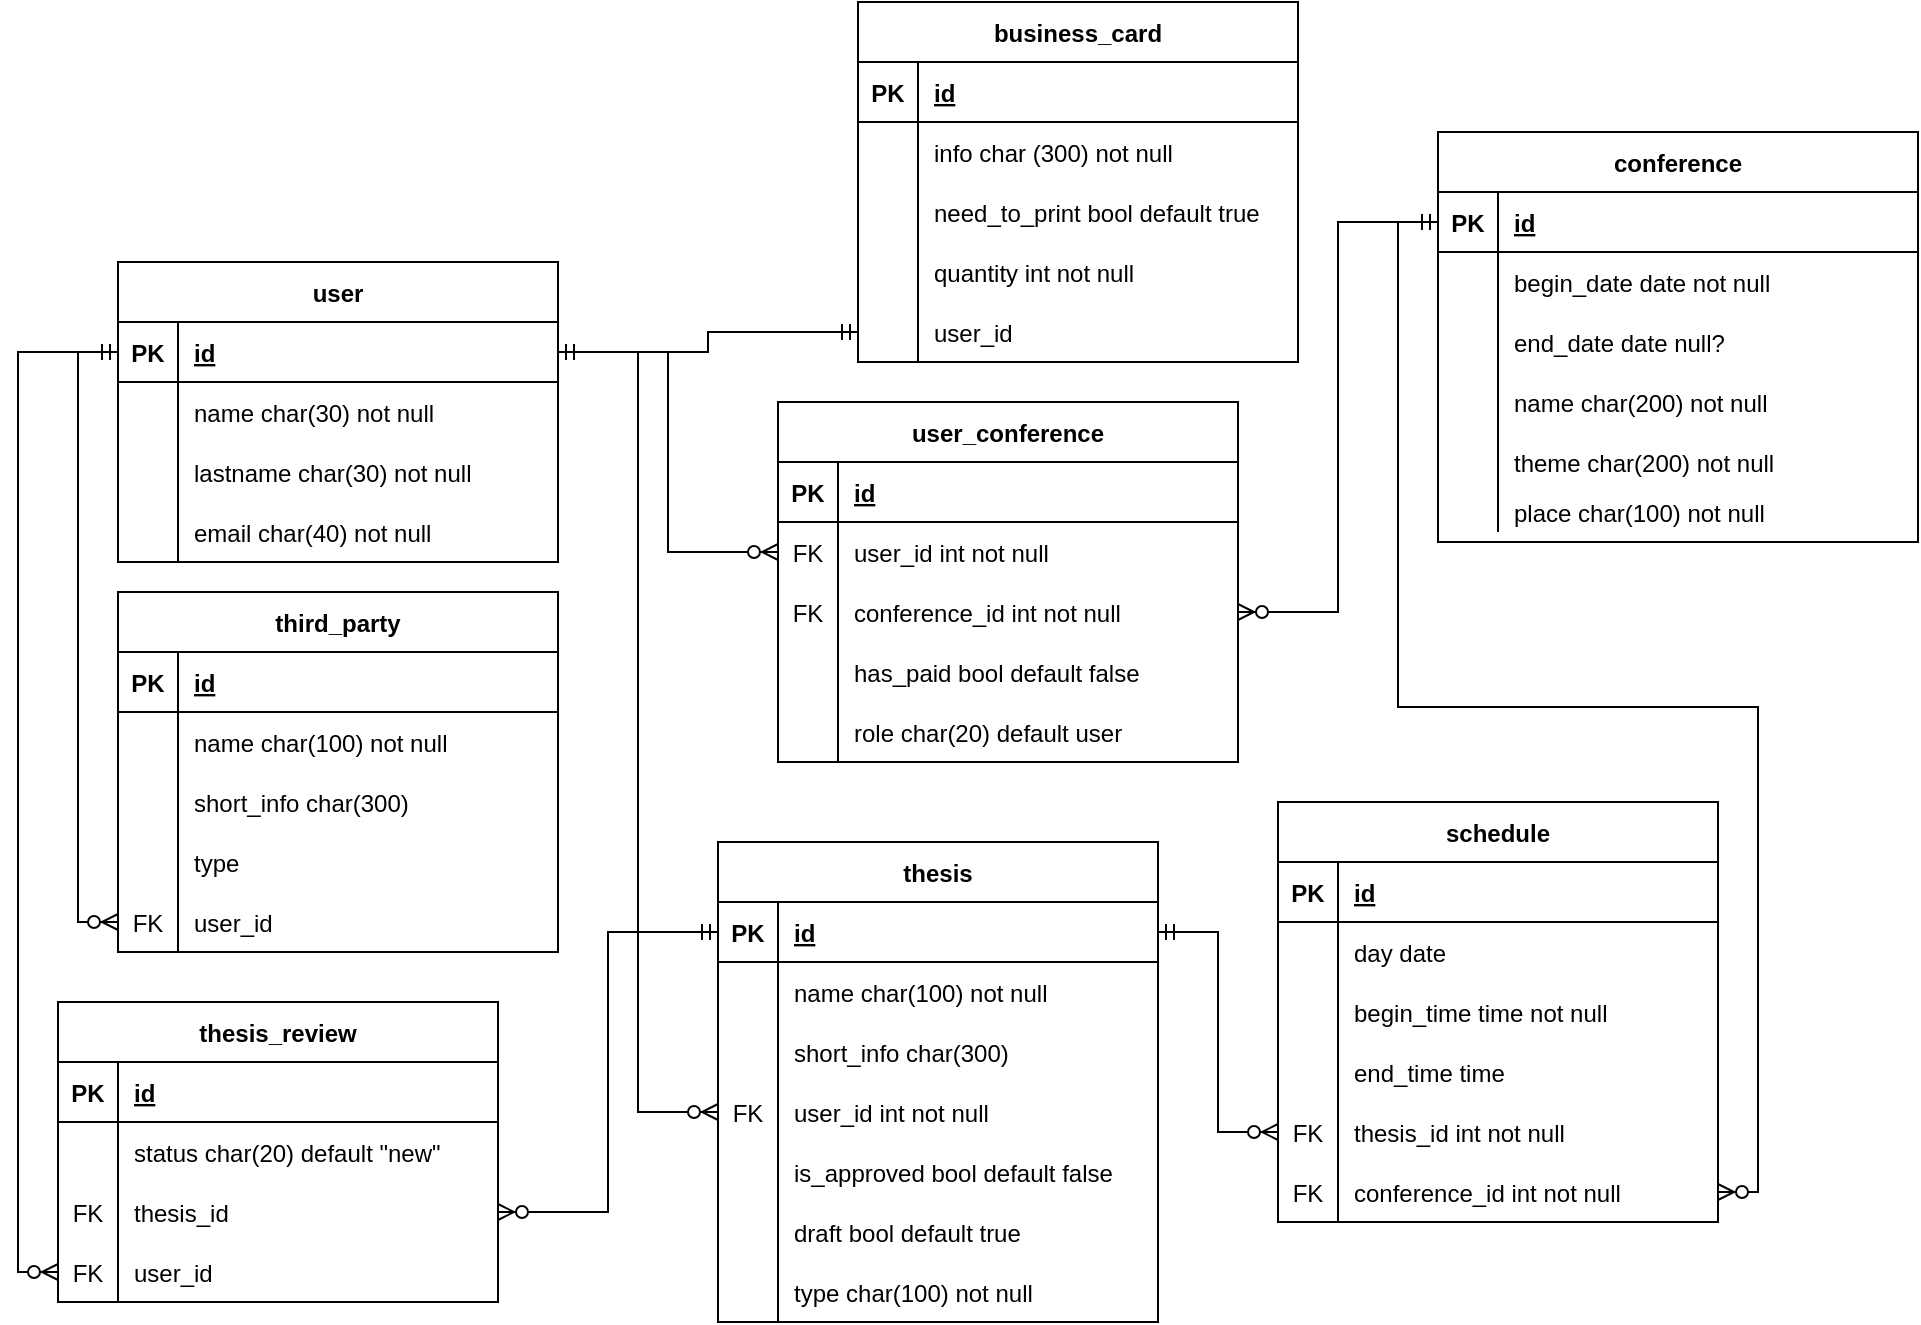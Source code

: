 <mxfile version="14.5.1" type="github">
  <diagram id="R2lEEEUBdFMjLlhIrx00" name="Page-1">
    <mxGraphModel dx="2272" dy="801" grid="1" gridSize="10" guides="1" tooltips="1" connect="1" arrows="1" fold="1" page="1" pageScale="1" pageWidth="850" pageHeight="1100" math="0" shadow="0" extFonts="Permanent Marker^https://fonts.googleapis.com/css?family=Permanent+Marker">
      <root>
        <mxCell id="0" />
        <mxCell id="1" parent="0" />
        <mxCell id="C-vyLk0tnHw3VtMMgP7b-13" value="user" style="shape=table;startSize=30;container=1;collapsible=1;childLayout=tableLayout;fixedRows=1;rowLines=0;fontStyle=1;align=center;resizeLast=1;" parent="1" vertex="1">
          <mxGeometry x="-90" y="160" width="220" height="150" as="geometry" />
        </mxCell>
        <mxCell id="C-vyLk0tnHw3VtMMgP7b-14" value="" style="shape=partialRectangle;collapsible=0;dropTarget=0;pointerEvents=0;fillColor=none;points=[[0,0.5],[1,0.5]];portConstraint=eastwest;top=0;left=0;right=0;bottom=1;" parent="C-vyLk0tnHw3VtMMgP7b-13" vertex="1">
          <mxGeometry y="30" width="220" height="30" as="geometry" />
        </mxCell>
        <mxCell id="C-vyLk0tnHw3VtMMgP7b-15" value="PK" style="shape=partialRectangle;overflow=hidden;connectable=0;fillColor=none;top=0;left=0;bottom=0;right=0;fontStyle=1;" parent="C-vyLk0tnHw3VtMMgP7b-14" vertex="1">
          <mxGeometry width="30" height="30" as="geometry" />
        </mxCell>
        <mxCell id="C-vyLk0tnHw3VtMMgP7b-16" value="id" style="shape=partialRectangle;overflow=hidden;connectable=0;fillColor=none;top=0;left=0;bottom=0;right=0;align=left;spacingLeft=6;fontStyle=5;" parent="C-vyLk0tnHw3VtMMgP7b-14" vertex="1">
          <mxGeometry x="30" width="190" height="30" as="geometry" />
        </mxCell>
        <mxCell id="C-vyLk0tnHw3VtMMgP7b-17" value="" style="shape=partialRectangle;collapsible=0;dropTarget=0;pointerEvents=0;fillColor=none;points=[[0,0.5],[1,0.5]];portConstraint=eastwest;top=0;left=0;right=0;bottom=0;" parent="C-vyLk0tnHw3VtMMgP7b-13" vertex="1">
          <mxGeometry y="60" width="220" height="30" as="geometry" />
        </mxCell>
        <mxCell id="C-vyLk0tnHw3VtMMgP7b-18" value="" style="shape=partialRectangle;overflow=hidden;connectable=0;fillColor=none;top=0;left=0;bottom=0;right=0;" parent="C-vyLk0tnHw3VtMMgP7b-17" vertex="1">
          <mxGeometry width="30" height="30" as="geometry" />
        </mxCell>
        <mxCell id="C-vyLk0tnHw3VtMMgP7b-19" value="name char(30) not null" style="shape=partialRectangle;overflow=hidden;connectable=0;fillColor=none;top=0;left=0;bottom=0;right=0;align=left;spacingLeft=6;" parent="C-vyLk0tnHw3VtMMgP7b-17" vertex="1">
          <mxGeometry x="30" width="190" height="30" as="geometry" />
        </mxCell>
        <mxCell id="C-vyLk0tnHw3VtMMgP7b-20" value="" style="shape=partialRectangle;collapsible=0;dropTarget=0;pointerEvents=0;fillColor=none;points=[[0,0.5],[1,0.5]];portConstraint=eastwest;top=0;left=0;right=0;bottom=0;" parent="C-vyLk0tnHw3VtMMgP7b-13" vertex="1">
          <mxGeometry y="90" width="220" height="30" as="geometry" />
        </mxCell>
        <mxCell id="C-vyLk0tnHw3VtMMgP7b-21" value="" style="shape=partialRectangle;overflow=hidden;connectable=0;fillColor=none;top=0;left=0;bottom=0;right=0;" parent="C-vyLk0tnHw3VtMMgP7b-20" vertex="1">
          <mxGeometry width="30" height="30" as="geometry" />
        </mxCell>
        <mxCell id="C-vyLk0tnHw3VtMMgP7b-22" value="lastname char(30) not null" style="shape=partialRectangle;overflow=hidden;connectable=0;fillColor=none;top=0;left=0;bottom=0;right=0;align=left;spacingLeft=6;" parent="C-vyLk0tnHw3VtMMgP7b-20" vertex="1">
          <mxGeometry x="30" width="190" height="30" as="geometry" />
        </mxCell>
        <mxCell id="BQBNPFfTGPCwCgeA7Mjn-11" value="" style="shape=partialRectangle;collapsible=0;dropTarget=0;pointerEvents=0;fillColor=none;points=[[0,0.5],[1,0.5]];portConstraint=eastwest;top=0;left=0;right=0;bottom=0;" parent="C-vyLk0tnHw3VtMMgP7b-13" vertex="1">
          <mxGeometry y="120" width="220" height="30" as="geometry" />
        </mxCell>
        <mxCell id="BQBNPFfTGPCwCgeA7Mjn-12" value="" style="shape=partialRectangle;overflow=hidden;connectable=0;fillColor=none;top=0;left=0;bottom=0;right=0;" parent="BQBNPFfTGPCwCgeA7Mjn-11" vertex="1">
          <mxGeometry width="30" height="30" as="geometry" />
        </mxCell>
        <mxCell id="BQBNPFfTGPCwCgeA7Mjn-13" value="email char(40) not null" style="shape=partialRectangle;overflow=hidden;connectable=0;fillColor=none;top=0;left=0;bottom=0;right=0;align=left;spacingLeft=6;" parent="BQBNPFfTGPCwCgeA7Mjn-11" vertex="1">
          <mxGeometry x="30" width="190" height="30" as="geometry" />
        </mxCell>
        <mxCell id="BQBNPFfTGPCwCgeA7Mjn-1" value="conference" style="shape=table;startSize=30;container=1;collapsible=1;childLayout=tableLayout;fixedRows=1;rowLines=0;fontStyle=1;align=center;resizeLast=1;" parent="1" vertex="1">
          <mxGeometry x="570" y="95" width="240" height="205" as="geometry" />
        </mxCell>
        <mxCell id="BQBNPFfTGPCwCgeA7Mjn-2" value="" style="shape=partialRectangle;collapsible=0;dropTarget=0;pointerEvents=0;fillColor=none;points=[[0,0.5],[1,0.5]];portConstraint=eastwest;top=0;left=0;right=0;bottom=1;" parent="BQBNPFfTGPCwCgeA7Mjn-1" vertex="1">
          <mxGeometry y="30" width="240" height="30" as="geometry" />
        </mxCell>
        <mxCell id="BQBNPFfTGPCwCgeA7Mjn-3" value="PK" style="shape=partialRectangle;overflow=hidden;connectable=0;fillColor=none;top=0;left=0;bottom=0;right=0;fontStyle=1;" parent="BQBNPFfTGPCwCgeA7Mjn-2" vertex="1">
          <mxGeometry width="30" height="30" as="geometry" />
        </mxCell>
        <mxCell id="BQBNPFfTGPCwCgeA7Mjn-4" value="id" style="shape=partialRectangle;overflow=hidden;connectable=0;fillColor=none;top=0;left=0;bottom=0;right=0;align=left;spacingLeft=6;fontStyle=5;" parent="BQBNPFfTGPCwCgeA7Mjn-2" vertex="1">
          <mxGeometry x="30" width="210" height="30" as="geometry" />
        </mxCell>
        <mxCell id="BQBNPFfTGPCwCgeA7Mjn-5" value="" style="shape=partialRectangle;collapsible=0;dropTarget=0;pointerEvents=0;fillColor=none;points=[[0,0.5],[1,0.5]];portConstraint=eastwest;top=0;left=0;right=0;bottom=0;" parent="BQBNPFfTGPCwCgeA7Mjn-1" vertex="1">
          <mxGeometry y="60" width="240" height="30" as="geometry" />
        </mxCell>
        <mxCell id="BQBNPFfTGPCwCgeA7Mjn-6" value="" style="shape=partialRectangle;overflow=hidden;connectable=0;fillColor=none;top=0;left=0;bottom=0;right=0;" parent="BQBNPFfTGPCwCgeA7Mjn-5" vertex="1">
          <mxGeometry width="30" height="30" as="geometry" />
        </mxCell>
        <mxCell id="BQBNPFfTGPCwCgeA7Mjn-7" value="begin_date date not null" style="shape=partialRectangle;overflow=hidden;connectable=0;fillColor=none;top=0;left=0;bottom=0;right=0;align=left;spacingLeft=6;" parent="BQBNPFfTGPCwCgeA7Mjn-5" vertex="1">
          <mxGeometry x="30" width="210" height="30" as="geometry" />
        </mxCell>
        <mxCell id="BQBNPFfTGPCwCgeA7Mjn-8" value="" style="shape=partialRectangle;collapsible=0;dropTarget=0;pointerEvents=0;fillColor=none;points=[[0,0.5],[1,0.5]];portConstraint=eastwest;top=0;left=0;right=0;bottom=0;" parent="BQBNPFfTGPCwCgeA7Mjn-1" vertex="1">
          <mxGeometry y="90" width="240" height="30" as="geometry" />
        </mxCell>
        <mxCell id="BQBNPFfTGPCwCgeA7Mjn-9" value="" style="shape=partialRectangle;overflow=hidden;connectable=0;fillColor=none;top=0;left=0;bottom=0;right=0;" parent="BQBNPFfTGPCwCgeA7Mjn-8" vertex="1">
          <mxGeometry width="30" height="30" as="geometry" />
        </mxCell>
        <mxCell id="BQBNPFfTGPCwCgeA7Mjn-10" value="end_date date null?" style="shape=partialRectangle;overflow=hidden;connectable=0;fillColor=none;top=0;left=0;bottom=0;right=0;align=left;spacingLeft=6;" parent="BQBNPFfTGPCwCgeA7Mjn-8" vertex="1">
          <mxGeometry x="30" width="210" height="30" as="geometry" />
        </mxCell>
        <mxCell id="BQBNPFfTGPCwCgeA7Mjn-17" value="" style="shape=partialRectangle;collapsible=0;dropTarget=0;pointerEvents=0;fillColor=none;points=[[0,0.5],[1,0.5]];portConstraint=eastwest;top=0;left=0;right=0;bottom=0;" parent="BQBNPFfTGPCwCgeA7Mjn-1" vertex="1">
          <mxGeometry y="120" width="240" height="30" as="geometry" />
        </mxCell>
        <mxCell id="BQBNPFfTGPCwCgeA7Mjn-18" value="" style="shape=partialRectangle;overflow=hidden;connectable=0;fillColor=none;top=0;left=0;bottom=0;right=0;" parent="BQBNPFfTGPCwCgeA7Mjn-17" vertex="1">
          <mxGeometry width="30" height="30" as="geometry" />
        </mxCell>
        <mxCell id="BQBNPFfTGPCwCgeA7Mjn-19" value="name char(200) not null" style="shape=partialRectangle;overflow=hidden;connectable=0;fillColor=none;top=0;left=0;bottom=0;right=0;align=left;spacingLeft=6;" parent="BQBNPFfTGPCwCgeA7Mjn-17" vertex="1">
          <mxGeometry x="30" width="210" height="30" as="geometry" />
        </mxCell>
        <mxCell id="BQBNPFfTGPCwCgeA7Mjn-20" value="" style="shape=partialRectangle;collapsible=0;dropTarget=0;pointerEvents=0;fillColor=none;points=[[0,0.5],[1,0.5]];portConstraint=eastwest;top=0;left=0;right=0;bottom=0;" parent="BQBNPFfTGPCwCgeA7Mjn-1" vertex="1">
          <mxGeometry y="150" width="240" height="30" as="geometry" />
        </mxCell>
        <mxCell id="BQBNPFfTGPCwCgeA7Mjn-21" value="" style="shape=partialRectangle;overflow=hidden;connectable=0;fillColor=none;top=0;left=0;bottom=0;right=0;" parent="BQBNPFfTGPCwCgeA7Mjn-20" vertex="1">
          <mxGeometry width="30" height="30" as="geometry" />
        </mxCell>
        <mxCell id="BQBNPFfTGPCwCgeA7Mjn-22" value="theme char(200) not null" style="shape=partialRectangle;overflow=hidden;connectable=0;fillColor=none;top=0;left=0;bottom=0;right=0;align=left;spacingLeft=6;" parent="BQBNPFfTGPCwCgeA7Mjn-20" vertex="1">
          <mxGeometry x="30" width="210" height="30" as="geometry" />
        </mxCell>
        <mxCell id="BQBNPFfTGPCwCgeA7Mjn-23" value="" style="shape=partialRectangle;collapsible=0;dropTarget=0;pointerEvents=0;fillColor=none;points=[[0,0.5],[1,0.5]];portConstraint=eastwest;top=0;left=0;right=0;bottom=0;" parent="BQBNPFfTGPCwCgeA7Mjn-1" vertex="1">
          <mxGeometry y="180" width="240" height="20" as="geometry" />
        </mxCell>
        <mxCell id="BQBNPFfTGPCwCgeA7Mjn-24" value="" style="shape=partialRectangle;overflow=hidden;connectable=0;fillColor=none;top=0;left=0;bottom=0;right=0;" parent="BQBNPFfTGPCwCgeA7Mjn-23" vertex="1">
          <mxGeometry width="30" height="20" as="geometry" />
        </mxCell>
        <mxCell id="BQBNPFfTGPCwCgeA7Mjn-25" value="place char(100) not null" style="shape=partialRectangle;overflow=hidden;connectable=0;fillColor=none;top=0;left=0;bottom=0;right=0;align=left;spacingLeft=6;" parent="BQBNPFfTGPCwCgeA7Mjn-23" vertex="1">
          <mxGeometry x="30" width="210" height="20" as="geometry" />
        </mxCell>
        <mxCell id="BQBNPFfTGPCwCgeA7Mjn-26" value="user_conference" style="shape=table;startSize=30;container=1;collapsible=1;childLayout=tableLayout;fixedRows=1;rowLines=0;fontStyle=1;align=center;resizeLast=1;" parent="1" vertex="1">
          <mxGeometry x="240" y="230" width="230" height="180" as="geometry" />
        </mxCell>
        <mxCell id="BQBNPFfTGPCwCgeA7Mjn-27" value="" style="shape=partialRectangle;collapsible=0;dropTarget=0;pointerEvents=0;fillColor=none;points=[[0,0.5],[1,0.5]];portConstraint=eastwest;top=0;left=0;right=0;bottom=1;" parent="BQBNPFfTGPCwCgeA7Mjn-26" vertex="1">
          <mxGeometry y="30" width="230" height="30" as="geometry" />
        </mxCell>
        <mxCell id="BQBNPFfTGPCwCgeA7Mjn-28" value="PK" style="shape=partialRectangle;overflow=hidden;connectable=0;fillColor=none;top=0;left=0;bottom=0;right=0;fontStyle=1;" parent="BQBNPFfTGPCwCgeA7Mjn-27" vertex="1">
          <mxGeometry width="30" height="30" as="geometry" />
        </mxCell>
        <mxCell id="BQBNPFfTGPCwCgeA7Mjn-29" value="id" style="shape=partialRectangle;overflow=hidden;connectable=0;fillColor=none;top=0;left=0;bottom=0;right=0;align=left;spacingLeft=6;fontStyle=5;" parent="BQBNPFfTGPCwCgeA7Mjn-27" vertex="1">
          <mxGeometry x="30" width="200" height="30" as="geometry" />
        </mxCell>
        <mxCell id="BQBNPFfTGPCwCgeA7Mjn-30" value="" style="shape=partialRectangle;collapsible=0;dropTarget=0;pointerEvents=0;fillColor=none;points=[[0,0.5],[1,0.5]];portConstraint=eastwest;top=0;left=0;right=0;bottom=0;" parent="BQBNPFfTGPCwCgeA7Mjn-26" vertex="1">
          <mxGeometry y="60" width="230" height="30" as="geometry" />
        </mxCell>
        <mxCell id="BQBNPFfTGPCwCgeA7Mjn-31" value="FK" style="shape=partialRectangle;overflow=hidden;connectable=0;fillColor=none;top=0;left=0;bottom=0;right=0;" parent="BQBNPFfTGPCwCgeA7Mjn-30" vertex="1">
          <mxGeometry width="30" height="30" as="geometry" />
        </mxCell>
        <mxCell id="BQBNPFfTGPCwCgeA7Mjn-32" value="user_id int not null" style="shape=partialRectangle;overflow=hidden;connectable=0;fillColor=none;top=0;left=0;bottom=0;right=0;align=left;spacingLeft=6;" parent="BQBNPFfTGPCwCgeA7Mjn-30" vertex="1">
          <mxGeometry x="30" width="200" height="30" as="geometry" />
        </mxCell>
        <mxCell id="BQBNPFfTGPCwCgeA7Mjn-33" value="" style="shape=partialRectangle;collapsible=0;dropTarget=0;pointerEvents=0;fillColor=none;points=[[0,0.5],[1,0.5]];portConstraint=eastwest;top=0;left=0;right=0;bottom=0;" parent="BQBNPFfTGPCwCgeA7Mjn-26" vertex="1">
          <mxGeometry y="90" width="230" height="30" as="geometry" />
        </mxCell>
        <mxCell id="BQBNPFfTGPCwCgeA7Mjn-34" value="FK" style="shape=partialRectangle;overflow=hidden;connectable=0;fillColor=none;top=0;left=0;bottom=0;right=0;" parent="BQBNPFfTGPCwCgeA7Mjn-33" vertex="1">
          <mxGeometry width="30" height="30" as="geometry" />
        </mxCell>
        <mxCell id="BQBNPFfTGPCwCgeA7Mjn-35" value="conference_id int not null" style="shape=partialRectangle;overflow=hidden;connectable=0;fillColor=none;top=0;left=0;bottom=0;right=0;align=left;spacingLeft=6;" parent="BQBNPFfTGPCwCgeA7Mjn-33" vertex="1">
          <mxGeometry x="30" width="200" height="30" as="geometry" />
        </mxCell>
        <mxCell id="BQBNPFfTGPCwCgeA7Mjn-36" value="" style="shape=partialRectangle;collapsible=0;dropTarget=0;pointerEvents=0;fillColor=none;points=[[0,0.5],[1,0.5]];portConstraint=eastwest;top=0;left=0;right=0;bottom=0;" parent="BQBNPFfTGPCwCgeA7Mjn-26" vertex="1">
          <mxGeometry y="120" width="230" height="30" as="geometry" />
        </mxCell>
        <mxCell id="BQBNPFfTGPCwCgeA7Mjn-37" value="" style="shape=partialRectangle;overflow=hidden;connectable=0;fillColor=none;top=0;left=0;bottom=0;right=0;" parent="BQBNPFfTGPCwCgeA7Mjn-36" vertex="1">
          <mxGeometry width="30" height="30" as="geometry" />
        </mxCell>
        <mxCell id="BQBNPFfTGPCwCgeA7Mjn-38" value="has_paid bool default false" style="shape=partialRectangle;overflow=hidden;connectable=0;fillColor=none;top=0;left=0;bottom=0;right=0;align=left;spacingLeft=6;" parent="BQBNPFfTGPCwCgeA7Mjn-36" vertex="1">
          <mxGeometry x="30" width="200" height="30" as="geometry" />
        </mxCell>
        <mxCell id="BQBNPFfTGPCwCgeA7Mjn-39" value="" style="shape=partialRectangle;collapsible=0;dropTarget=0;pointerEvents=0;fillColor=none;points=[[0,0.5],[1,0.5]];portConstraint=eastwest;top=0;left=0;right=0;bottom=0;" parent="BQBNPFfTGPCwCgeA7Mjn-26" vertex="1">
          <mxGeometry y="150" width="230" height="30" as="geometry" />
        </mxCell>
        <mxCell id="BQBNPFfTGPCwCgeA7Mjn-40" value="" style="shape=partialRectangle;overflow=hidden;connectable=0;fillColor=none;top=0;left=0;bottom=0;right=0;" parent="BQBNPFfTGPCwCgeA7Mjn-39" vertex="1">
          <mxGeometry width="30" height="30" as="geometry" />
        </mxCell>
        <mxCell id="BQBNPFfTGPCwCgeA7Mjn-41" value="role char(20) default user" style="shape=partialRectangle;overflow=hidden;connectable=0;fillColor=none;top=0;left=0;bottom=0;right=0;align=left;spacingLeft=6;" parent="BQBNPFfTGPCwCgeA7Mjn-39" vertex="1">
          <mxGeometry x="30" width="200" height="30" as="geometry" />
        </mxCell>
        <mxCell id="BQBNPFfTGPCwCgeA7Mjn-42" value="thesis" style="shape=table;startSize=30;container=1;collapsible=1;childLayout=tableLayout;fixedRows=1;rowLines=0;fontStyle=1;align=center;resizeLast=1;" parent="1" vertex="1">
          <mxGeometry x="210" y="450" width="220" height="240" as="geometry" />
        </mxCell>
        <mxCell id="BQBNPFfTGPCwCgeA7Mjn-43" value="" style="shape=partialRectangle;collapsible=0;dropTarget=0;pointerEvents=0;fillColor=none;points=[[0,0.5],[1,0.5]];portConstraint=eastwest;top=0;left=0;right=0;bottom=1;" parent="BQBNPFfTGPCwCgeA7Mjn-42" vertex="1">
          <mxGeometry y="30" width="220" height="30" as="geometry" />
        </mxCell>
        <mxCell id="BQBNPFfTGPCwCgeA7Mjn-44" value="PK" style="shape=partialRectangle;overflow=hidden;connectable=0;fillColor=none;top=0;left=0;bottom=0;right=0;fontStyle=1;" parent="BQBNPFfTGPCwCgeA7Mjn-43" vertex="1">
          <mxGeometry width="30" height="30" as="geometry" />
        </mxCell>
        <mxCell id="BQBNPFfTGPCwCgeA7Mjn-45" value="id" style="shape=partialRectangle;overflow=hidden;connectable=0;fillColor=none;top=0;left=0;bottom=0;right=0;align=left;spacingLeft=6;fontStyle=5;" parent="BQBNPFfTGPCwCgeA7Mjn-43" vertex="1">
          <mxGeometry x="30" width="190" height="30" as="geometry" />
        </mxCell>
        <mxCell id="BQBNPFfTGPCwCgeA7Mjn-46" value="" style="shape=partialRectangle;collapsible=0;dropTarget=0;pointerEvents=0;fillColor=none;points=[[0,0.5],[1,0.5]];portConstraint=eastwest;top=0;left=0;right=0;bottom=0;" parent="BQBNPFfTGPCwCgeA7Mjn-42" vertex="1">
          <mxGeometry y="60" width="220" height="30" as="geometry" />
        </mxCell>
        <mxCell id="BQBNPFfTGPCwCgeA7Mjn-47" value="" style="shape=partialRectangle;overflow=hidden;connectable=0;fillColor=none;top=0;left=0;bottom=0;right=0;" parent="BQBNPFfTGPCwCgeA7Mjn-46" vertex="1">
          <mxGeometry width="30" height="30" as="geometry" />
        </mxCell>
        <mxCell id="BQBNPFfTGPCwCgeA7Mjn-48" value="name char(100) not null" style="shape=partialRectangle;overflow=hidden;connectable=0;fillColor=none;top=0;left=0;bottom=0;right=0;align=left;spacingLeft=6;" parent="BQBNPFfTGPCwCgeA7Mjn-46" vertex="1">
          <mxGeometry x="30" width="190" height="30" as="geometry" />
        </mxCell>
        <mxCell id="BQBNPFfTGPCwCgeA7Mjn-49" value="" style="shape=partialRectangle;collapsible=0;dropTarget=0;pointerEvents=0;fillColor=none;points=[[0,0.5],[1,0.5]];portConstraint=eastwest;top=0;left=0;right=0;bottom=0;" parent="BQBNPFfTGPCwCgeA7Mjn-42" vertex="1">
          <mxGeometry y="90" width="220" height="30" as="geometry" />
        </mxCell>
        <mxCell id="BQBNPFfTGPCwCgeA7Mjn-50" value="" style="shape=partialRectangle;overflow=hidden;connectable=0;fillColor=none;top=0;left=0;bottom=0;right=0;" parent="BQBNPFfTGPCwCgeA7Mjn-49" vertex="1">
          <mxGeometry width="30" height="30" as="geometry" />
        </mxCell>
        <mxCell id="BQBNPFfTGPCwCgeA7Mjn-51" value="short_info char(300) " style="shape=partialRectangle;overflow=hidden;connectable=0;fillColor=none;top=0;left=0;bottom=0;right=0;align=left;spacingLeft=6;" parent="BQBNPFfTGPCwCgeA7Mjn-49" vertex="1">
          <mxGeometry x="30" width="190" height="30" as="geometry" />
        </mxCell>
        <mxCell id="BQBNPFfTGPCwCgeA7Mjn-52" value="" style="shape=partialRectangle;collapsible=0;dropTarget=0;pointerEvents=0;fillColor=none;points=[[0,0.5],[1,0.5]];portConstraint=eastwest;top=0;left=0;right=0;bottom=0;" parent="BQBNPFfTGPCwCgeA7Mjn-42" vertex="1">
          <mxGeometry y="120" width="220" height="30" as="geometry" />
        </mxCell>
        <mxCell id="BQBNPFfTGPCwCgeA7Mjn-53" value="FK" style="shape=partialRectangle;overflow=hidden;connectable=0;fillColor=none;top=0;left=0;bottom=0;right=0;" parent="BQBNPFfTGPCwCgeA7Mjn-52" vertex="1">
          <mxGeometry width="30" height="30" as="geometry" />
        </mxCell>
        <mxCell id="BQBNPFfTGPCwCgeA7Mjn-54" value="user_id int not null" style="shape=partialRectangle;overflow=hidden;connectable=0;fillColor=none;top=0;left=0;bottom=0;right=0;align=left;spacingLeft=6;" parent="BQBNPFfTGPCwCgeA7Mjn-52" vertex="1">
          <mxGeometry x="30" width="190" height="30" as="geometry" />
        </mxCell>
        <mxCell id="BQBNPFfTGPCwCgeA7Mjn-58" value="" style="shape=partialRectangle;collapsible=0;dropTarget=0;pointerEvents=0;fillColor=none;points=[[0,0.5],[1,0.5]];portConstraint=eastwest;top=0;left=0;right=0;bottom=0;" parent="BQBNPFfTGPCwCgeA7Mjn-42" vertex="1">
          <mxGeometry y="150" width="220" height="30" as="geometry" />
        </mxCell>
        <mxCell id="BQBNPFfTGPCwCgeA7Mjn-59" value="" style="shape=partialRectangle;overflow=hidden;connectable=0;fillColor=none;top=0;left=0;bottom=0;right=0;" parent="BQBNPFfTGPCwCgeA7Mjn-58" vertex="1">
          <mxGeometry width="30" height="30" as="geometry" />
        </mxCell>
        <mxCell id="BQBNPFfTGPCwCgeA7Mjn-60" value="is_approved bool default false" style="shape=partialRectangle;overflow=hidden;connectable=0;fillColor=none;top=0;left=0;bottom=0;right=0;align=left;spacingLeft=6;" parent="BQBNPFfTGPCwCgeA7Mjn-58" vertex="1">
          <mxGeometry x="30" width="190" height="30" as="geometry" />
        </mxCell>
        <mxCell id="BQBNPFfTGPCwCgeA7Mjn-80" value="" style="shape=partialRectangle;collapsible=0;dropTarget=0;pointerEvents=0;fillColor=none;points=[[0,0.5],[1,0.5]];portConstraint=eastwest;top=0;left=0;right=0;bottom=0;" parent="BQBNPFfTGPCwCgeA7Mjn-42" vertex="1">
          <mxGeometry y="180" width="220" height="30" as="geometry" />
        </mxCell>
        <mxCell id="BQBNPFfTGPCwCgeA7Mjn-81" value="" style="shape=partialRectangle;overflow=hidden;connectable=0;fillColor=none;top=0;left=0;bottom=0;right=0;" parent="BQBNPFfTGPCwCgeA7Mjn-80" vertex="1">
          <mxGeometry width="30" height="30" as="geometry" />
        </mxCell>
        <mxCell id="BQBNPFfTGPCwCgeA7Mjn-82" value="draft bool default true" style="shape=partialRectangle;overflow=hidden;connectable=0;fillColor=none;top=0;left=0;bottom=0;right=0;align=left;spacingLeft=6;" parent="BQBNPFfTGPCwCgeA7Mjn-80" vertex="1">
          <mxGeometry x="30" width="190" height="30" as="geometry" />
        </mxCell>
        <mxCell id="gNWEmfh6eFsOuUEY49X5-20" value="" style="shape=partialRectangle;collapsible=0;dropTarget=0;pointerEvents=0;fillColor=none;points=[[0,0.5],[1,0.5]];portConstraint=eastwest;top=0;left=0;right=0;bottom=0;" parent="BQBNPFfTGPCwCgeA7Mjn-42" vertex="1">
          <mxGeometry y="210" width="220" height="30" as="geometry" />
        </mxCell>
        <mxCell id="gNWEmfh6eFsOuUEY49X5-21" value="" style="shape=partialRectangle;overflow=hidden;connectable=0;fillColor=none;top=0;left=0;bottom=0;right=0;" parent="gNWEmfh6eFsOuUEY49X5-20" vertex="1">
          <mxGeometry width="30" height="30" as="geometry" />
        </mxCell>
        <mxCell id="gNWEmfh6eFsOuUEY49X5-22" value="type char(100) not null" style="shape=partialRectangle;overflow=hidden;connectable=0;fillColor=none;top=0;left=0;bottom=0;right=0;align=left;spacingLeft=6;" parent="gNWEmfh6eFsOuUEY49X5-20" vertex="1">
          <mxGeometry x="30" width="190" height="30" as="geometry" />
        </mxCell>
        <mxCell id="BQBNPFfTGPCwCgeA7Mjn-61" value="schedule" style="shape=table;startSize=30;container=1;collapsible=1;childLayout=tableLayout;fixedRows=1;rowLines=0;fontStyle=1;align=center;resizeLast=1;" parent="1" vertex="1">
          <mxGeometry x="490" y="430" width="220" height="210" as="geometry" />
        </mxCell>
        <mxCell id="BQBNPFfTGPCwCgeA7Mjn-62" value="" style="shape=partialRectangle;collapsible=0;dropTarget=0;pointerEvents=0;fillColor=none;points=[[0,0.5],[1,0.5]];portConstraint=eastwest;top=0;left=0;right=0;bottom=1;" parent="BQBNPFfTGPCwCgeA7Mjn-61" vertex="1">
          <mxGeometry y="30" width="220" height="30" as="geometry" />
        </mxCell>
        <mxCell id="BQBNPFfTGPCwCgeA7Mjn-63" value="PK" style="shape=partialRectangle;overflow=hidden;connectable=0;fillColor=none;top=0;left=0;bottom=0;right=0;fontStyle=1;" parent="BQBNPFfTGPCwCgeA7Mjn-62" vertex="1">
          <mxGeometry width="30" height="30" as="geometry" />
        </mxCell>
        <mxCell id="BQBNPFfTGPCwCgeA7Mjn-64" value="id" style="shape=partialRectangle;overflow=hidden;connectable=0;fillColor=none;top=0;left=0;bottom=0;right=0;align=left;spacingLeft=6;fontStyle=5;" parent="BQBNPFfTGPCwCgeA7Mjn-62" vertex="1">
          <mxGeometry x="30" width="190" height="30" as="geometry" />
        </mxCell>
        <mxCell id="BQBNPFfTGPCwCgeA7Mjn-65" value="" style="shape=partialRectangle;collapsible=0;dropTarget=0;pointerEvents=0;fillColor=none;points=[[0,0.5],[1,0.5]];portConstraint=eastwest;top=0;left=0;right=0;bottom=0;" parent="BQBNPFfTGPCwCgeA7Mjn-61" vertex="1">
          <mxGeometry y="60" width="220" height="30" as="geometry" />
        </mxCell>
        <mxCell id="BQBNPFfTGPCwCgeA7Mjn-66" value="" style="shape=partialRectangle;overflow=hidden;connectable=0;fillColor=none;top=0;left=0;bottom=0;right=0;" parent="BQBNPFfTGPCwCgeA7Mjn-65" vertex="1">
          <mxGeometry width="30" height="30" as="geometry" />
        </mxCell>
        <mxCell id="BQBNPFfTGPCwCgeA7Mjn-67" value="day date" style="shape=partialRectangle;overflow=hidden;connectable=0;fillColor=none;top=0;left=0;bottom=0;right=0;align=left;spacingLeft=6;" parent="BQBNPFfTGPCwCgeA7Mjn-65" vertex="1">
          <mxGeometry x="30" width="190" height="30" as="geometry" />
        </mxCell>
        <mxCell id="BQBNPFfTGPCwCgeA7Mjn-68" value="" style="shape=partialRectangle;collapsible=0;dropTarget=0;pointerEvents=0;fillColor=none;points=[[0,0.5],[1,0.5]];portConstraint=eastwest;top=0;left=0;right=0;bottom=0;" parent="BQBNPFfTGPCwCgeA7Mjn-61" vertex="1">
          <mxGeometry y="90" width="220" height="30" as="geometry" />
        </mxCell>
        <mxCell id="BQBNPFfTGPCwCgeA7Mjn-69" value="" style="shape=partialRectangle;overflow=hidden;connectable=0;fillColor=none;top=0;left=0;bottom=0;right=0;" parent="BQBNPFfTGPCwCgeA7Mjn-68" vertex="1">
          <mxGeometry width="30" height="30" as="geometry" />
        </mxCell>
        <mxCell id="BQBNPFfTGPCwCgeA7Mjn-70" value="begin_time time not null" style="shape=partialRectangle;overflow=hidden;connectable=0;fillColor=none;top=0;left=0;bottom=0;right=0;align=left;spacingLeft=6;" parent="BQBNPFfTGPCwCgeA7Mjn-68" vertex="1">
          <mxGeometry x="30" width="190" height="30" as="geometry" />
        </mxCell>
        <mxCell id="BQBNPFfTGPCwCgeA7Mjn-71" value="" style="shape=partialRectangle;collapsible=0;dropTarget=0;pointerEvents=0;fillColor=none;points=[[0,0.5],[1,0.5]];portConstraint=eastwest;top=0;left=0;right=0;bottom=0;" parent="BQBNPFfTGPCwCgeA7Mjn-61" vertex="1">
          <mxGeometry y="120" width="220" height="30" as="geometry" />
        </mxCell>
        <mxCell id="BQBNPFfTGPCwCgeA7Mjn-72" value="" style="shape=partialRectangle;overflow=hidden;connectable=0;fillColor=none;top=0;left=0;bottom=0;right=0;" parent="BQBNPFfTGPCwCgeA7Mjn-71" vertex="1">
          <mxGeometry width="30" height="30" as="geometry" />
        </mxCell>
        <mxCell id="BQBNPFfTGPCwCgeA7Mjn-73" value="end_time time " style="shape=partialRectangle;overflow=hidden;connectable=0;fillColor=none;top=0;left=0;bottom=0;right=0;align=left;spacingLeft=6;" parent="BQBNPFfTGPCwCgeA7Mjn-71" vertex="1">
          <mxGeometry x="30" width="190" height="30" as="geometry" />
        </mxCell>
        <mxCell id="BQBNPFfTGPCwCgeA7Mjn-77" value="" style="shape=partialRectangle;collapsible=0;dropTarget=0;pointerEvents=0;fillColor=none;points=[[0,0.5],[1,0.5]];portConstraint=eastwest;top=0;left=0;right=0;bottom=0;" parent="BQBNPFfTGPCwCgeA7Mjn-61" vertex="1">
          <mxGeometry y="150" width="220" height="30" as="geometry" />
        </mxCell>
        <mxCell id="BQBNPFfTGPCwCgeA7Mjn-78" value="FK" style="shape=partialRectangle;overflow=hidden;connectable=0;fillColor=none;top=0;left=0;bottom=0;right=0;" parent="BQBNPFfTGPCwCgeA7Mjn-77" vertex="1">
          <mxGeometry width="30" height="30" as="geometry" />
        </mxCell>
        <mxCell id="BQBNPFfTGPCwCgeA7Mjn-79" value="thesis_id int not null" style="shape=partialRectangle;overflow=hidden;connectable=0;fillColor=none;top=0;left=0;bottom=0;right=0;align=left;spacingLeft=6;" parent="BQBNPFfTGPCwCgeA7Mjn-77" vertex="1">
          <mxGeometry x="30" width="190" height="30" as="geometry" />
        </mxCell>
        <mxCell id="BQBNPFfTGPCwCgeA7Mjn-83" value="" style="shape=partialRectangle;collapsible=0;dropTarget=0;pointerEvents=0;fillColor=none;points=[[0,0.5],[1,0.5]];portConstraint=eastwest;top=0;left=0;right=0;bottom=0;" parent="BQBNPFfTGPCwCgeA7Mjn-61" vertex="1">
          <mxGeometry y="180" width="220" height="30" as="geometry" />
        </mxCell>
        <mxCell id="BQBNPFfTGPCwCgeA7Mjn-84" value="FK" style="shape=partialRectangle;overflow=hidden;connectable=0;fillColor=none;top=0;left=0;bottom=0;right=0;" parent="BQBNPFfTGPCwCgeA7Mjn-83" vertex="1">
          <mxGeometry width="30" height="30" as="geometry" />
        </mxCell>
        <mxCell id="BQBNPFfTGPCwCgeA7Mjn-85" value="conference_id int not null" style="shape=partialRectangle;overflow=hidden;connectable=0;fillColor=none;top=0;left=0;bottom=0;right=0;align=left;spacingLeft=6;" parent="BQBNPFfTGPCwCgeA7Mjn-83" vertex="1">
          <mxGeometry x="30" width="190" height="30" as="geometry" />
        </mxCell>
        <mxCell id="BQBNPFfTGPCwCgeA7Mjn-86" style="edgeStyle=orthogonalEdgeStyle;rounded=0;orthogonalLoop=1;jettySize=auto;html=1;entryX=1;entryY=0.5;entryDx=0;entryDy=0;startArrow=ERmandOne;startFill=0;endArrow=ERzeroToMany;endFill=1;" parent="1" source="BQBNPFfTGPCwCgeA7Mjn-2" target="BQBNPFfTGPCwCgeA7Mjn-33" edge="1">
          <mxGeometry relative="1" as="geometry" />
        </mxCell>
        <mxCell id="BQBNPFfTGPCwCgeA7Mjn-87" style="edgeStyle=orthogonalEdgeStyle;rounded=0;orthogonalLoop=1;jettySize=auto;html=1;entryX=0;entryY=0.5;entryDx=0;entryDy=0;startArrow=ERmandOne;startFill=0;endArrow=ERzeroToMany;endFill=1;" parent="1" source="C-vyLk0tnHw3VtMMgP7b-14" target="BQBNPFfTGPCwCgeA7Mjn-30" edge="1">
          <mxGeometry relative="1" as="geometry" />
        </mxCell>
        <mxCell id="BQBNPFfTGPCwCgeA7Mjn-88" style="edgeStyle=orthogonalEdgeStyle;rounded=0;orthogonalLoop=1;jettySize=auto;html=1;entryX=0;entryY=0.5;entryDx=0;entryDy=0;startArrow=ERmandOne;startFill=0;endArrow=ERzeroToMany;endFill=1;" parent="1" source="C-vyLk0tnHw3VtMMgP7b-14" target="BQBNPFfTGPCwCgeA7Mjn-52" edge="1">
          <mxGeometry relative="1" as="geometry" />
        </mxCell>
        <mxCell id="BQBNPFfTGPCwCgeA7Mjn-89" style="edgeStyle=orthogonalEdgeStyle;rounded=0;orthogonalLoop=1;jettySize=auto;html=1;entryX=1;entryY=0.5;entryDx=0;entryDy=0;startArrow=ERmandOne;startFill=0;endArrow=ERzeroToMany;endFill=1;" parent="1" source="BQBNPFfTGPCwCgeA7Mjn-2" target="BQBNPFfTGPCwCgeA7Mjn-83" edge="1">
          <mxGeometry relative="1" as="geometry" />
        </mxCell>
        <mxCell id="BQBNPFfTGPCwCgeA7Mjn-90" style="edgeStyle=orthogonalEdgeStyle;rounded=0;orthogonalLoop=1;jettySize=auto;html=1;entryX=0;entryY=0.5;entryDx=0;entryDy=0;startArrow=ERmandOne;startFill=0;endArrow=ERzeroToMany;endFill=1;" parent="1" source="BQBNPFfTGPCwCgeA7Mjn-43" target="BQBNPFfTGPCwCgeA7Mjn-77" edge="1">
          <mxGeometry relative="1" as="geometry" />
        </mxCell>
        <mxCell id="gNWEmfh6eFsOuUEY49X5-1" value="third_party" style="shape=table;startSize=30;container=1;collapsible=1;childLayout=tableLayout;fixedRows=1;rowLines=0;fontStyle=1;align=center;resizeLast=1;" parent="1" vertex="1">
          <mxGeometry x="-90" y="325" width="220" height="180" as="geometry" />
        </mxCell>
        <mxCell id="gNWEmfh6eFsOuUEY49X5-2" value="" style="shape=partialRectangle;collapsible=0;dropTarget=0;pointerEvents=0;fillColor=none;points=[[0,0.5],[1,0.5]];portConstraint=eastwest;top=0;left=0;right=0;bottom=1;" parent="gNWEmfh6eFsOuUEY49X5-1" vertex="1">
          <mxGeometry y="30" width="220" height="30" as="geometry" />
        </mxCell>
        <mxCell id="gNWEmfh6eFsOuUEY49X5-3" value="PK" style="shape=partialRectangle;overflow=hidden;connectable=0;fillColor=none;top=0;left=0;bottom=0;right=0;fontStyle=1;" parent="gNWEmfh6eFsOuUEY49X5-2" vertex="1">
          <mxGeometry width="30" height="30" as="geometry" />
        </mxCell>
        <mxCell id="gNWEmfh6eFsOuUEY49X5-4" value="id" style="shape=partialRectangle;overflow=hidden;connectable=0;fillColor=none;top=0;left=0;bottom=0;right=0;align=left;spacingLeft=6;fontStyle=5;" parent="gNWEmfh6eFsOuUEY49X5-2" vertex="1">
          <mxGeometry x="30" width="190" height="30" as="geometry" />
        </mxCell>
        <mxCell id="gNWEmfh6eFsOuUEY49X5-5" value="" style="shape=partialRectangle;collapsible=0;dropTarget=0;pointerEvents=0;fillColor=none;points=[[0,0.5],[1,0.5]];portConstraint=eastwest;top=0;left=0;right=0;bottom=0;" parent="gNWEmfh6eFsOuUEY49X5-1" vertex="1">
          <mxGeometry y="60" width="220" height="30" as="geometry" />
        </mxCell>
        <mxCell id="gNWEmfh6eFsOuUEY49X5-6" value="" style="shape=partialRectangle;overflow=hidden;connectable=0;fillColor=none;top=0;left=0;bottom=0;right=0;" parent="gNWEmfh6eFsOuUEY49X5-5" vertex="1">
          <mxGeometry width="30" height="30" as="geometry" />
        </mxCell>
        <mxCell id="gNWEmfh6eFsOuUEY49X5-7" value="name char(100) not null" style="shape=partialRectangle;overflow=hidden;connectable=0;fillColor=none;top=0;left=0;bottom=0;right=0;align=left;spacingLeft=6;" parent="gNWEmfh6eFsOuUEY49X5-5" vertex="1">
          <mxGeometry x="30" width="190" height="30" as="geometry" />
        </mxCell>
        <mxCell id="gNWEmfh6eFsOuUEY49X5-8" value="" style="shape=partialRectangle;collapsible=0;dropTarget=0;pointerEvents=0;fillColor=none;points=[[0,0.5],[1,0.5]];portConstraint=eastwest;top=0;left=0;right=0;bottom=0;" parent="gNWEmfh6eFsOuUEY49X5-1" vertex="1">
          <mxGeometry y="90" width="220" height="30" as="geometry" />
        </mxCell>
        <mxCell id="gNWEmfh6eFsOuUEY49X5-9" value="" style="shape=partialRectangle;overflow=hidden;connectable=0;fillColor=none;top=0;left=0;bottom=0;right=0;" parent="gNWEmfh6eFsOuUEY49X5-8" vertex="1">
          <mxGeometry width="30" height="30" as="geometry" />
        </mxCell>
        <mxCell id="gNWEmfh6eFsOuUEY49X5-10" value="short_info char(300) " style="shape=partialRectangle;overflow=hidden;connectable=0;fillColor=none;top=0;left=0;bottom=0;right=0;align=left;spacingLeft=6;" parent="gNWEmfh6eFsOuUEY49X5-8" vertex="1">
          <mxGeometry x="30" width="190" height="30" as="geometry" />
        </mxCell>
        <mxCell id="gNWEmfh6eFsOuUEY49X5-14" value="" style="shape=partialRectangle;collapsible=0;dropTarget=0;pointerEvents=0;fillColor=none;points=[[0,0.5],[1,0.5]];portConstraint=eastwest;top=0;left=0;right=0;bottom=0;" parent="gNWEmfh6eFsOuUEY49X5-1" vertex="1">
          <mxGeometry y="120" width="220" height="30" as="geometry" />
        </mxCell>
        <mxCell id="gNWEmfh6eFsOuUEY49X5-15" value="" style="shape=partialRectangle;overflow=hidden;connectable=0;fillColor=none;top=0;left=0;bottom=0;right=0;" parent="gNWEmfh6eFsOuUEY49X5-14" vertex="1">
          <mxGeometry width="30" height="30" as="geometry" />
        </mxCell>
        <mxCell id="gNWEmfh6eFsOuUEY49X5-16" value="type " style="shape=partialRectangle;overflow=hidden;connectable=0;fillColor=none;top=0;left=0;bottom=0;right=0;align=left;spacingLeft=6;" parent="gNWEmfh6eFsOuUEY49X5-14" vertex="1">
          <mxGeometry x="30" width="190" height="30" as="geometry" />
        </mxCell>
        <mxCell id="gNWEmfh6eFsOuUEY49X5-39" value="" style="shape=partialRectangle;collapsible=0;dropTarget=0;pointerEvents=0;fillColor=none;points=[[0,0.5],[1,0.5]];portConstraint=eastwest;top=0;left=0;right=0;bottom=0;" parent="gNWEmfh6eFsOuUEY49X5-1" vertex="1">
          <mxGeometry y="150" width="220" height="30" as="geometry" />
        </mxCell>
        <mxCell id="gNWEmfh6eFsOuUEY49X5-40" value="FK" style="shape=partialRectangle;overflow=hidden;connectable=0;fillColor=none;top=0;left=0;bottom=0;right=0;" parent="gNWEmfh6eFsOuUEY49X5-39" vertex="1">
          <mxGeometry width="30" height="30" as="geometry" />
        </mxCell>
        <mxCell id="gNWEmfh6eFsOuUEY49X5-41" value="user_id" style="shape=partialRectangle;overflow=hidden;connectable=0;fillColor=none;top=0;left=0;bottom=0;right=0;align=left;spacingLeft=6;" parent="gNWEmfh6eFsOuUEY49X5-39" vertex="1">
          <mxGeometry x="30" width="190" height="30" as="geometry" />
        </mxCell>
        <mxCell id="gNWEmfh6eFsOuUEY49X5-42" style="edgeStyle=orthogonalEdgeStyle;rounded=0;orthogonalLoop=1;jettySize=auto;html=1;entryX=0;entryY=0.5;entryDx=0;entryDy=0;startArrow=ERmandOne;startFill=0;endArrow=ERzeroToMany;endFill=1;" parent="1" source="C-vyLk0tnHw3VtMMgP7b-14" target="gNWEmfh6eFsOuUEY49X5-39" edge="1">
          <mxGeometry relative="1" as="geometry" />
        </mxCell>
        <mxCell id="gNWEmfh6eFsOuUEY49X5-43" value="thesis_review" style="shape=table;startSize=30;container=1;collapsible=1;childLayout=tableLayout;fixedRows=1;rowLines=0;fontStyle=1;align=center;resizeLast=1;" parent="1" vertex="1">
          <mxGeometry x="-120" y="530" width="220" height="150" as="geometry" />
        </mxCell>
        <mxCell id="gNWEmfh6eFsOuUEY49X5-44" value="" style="shape=partialRectangle;collapsible=0;dropTarget=0;pointerEvents=0;fillColor=none;points=[[0,0.5],[1,0.5]];portConstraint=eastwest;top=0;left=0;right=0;bottom=1;" parent="gNWEmfh6eFsOuUEY49X5-43" vertex="1">
          <mxGeometry y="30" width="220" height="30" as="geometry" />
        </mxCell>
        <mxCell id="gNWEmfh6eFsOuUEY49X5-45" value="PK" style="shape=partialRectangle;overflow=hidden;connectable=0;fillColor=none;top=0;left=0;bottom=0;right=0;fontStyle=1;" parent="gNWEmfh6eFsOuUEY49X5-44" vertex="1">
          <mxGeometry width="30" height="30" as="geometry" />
        </mxCell>
        <mxCell id="gNWEmfh6eFsOuUEY49X5-46" value="id" style="shape=partialRectangle;overflow=hidden;connectable=0;fillColor=none;top=0;left=0;bottom=0;right=0;align=left;spacingLeft=6;fontStyle=5;" parent="gNWEmfh6eFsOuUEY49X5-44" vertex="1">
          <mxGeometry x="30" width="190" height="30" as="geometry" />
        </mxCell>
        <mxCell id="gNWEmfh6eFsOuUEY49X5-50" value="" style="shape=partialRectangle;collapsible=0;dropTarget=0;pointerEvents=0;fillColor=none;points=[[0,0.5],[1,0.5]];portConstraint=eastwest;top=0;left=0;right=0;bottom=0;" parent="gNWEmfh6eFsOuUEY49X5-43" vertex="1">
          <mxGeometry y="60" width="220" height="30" as="geometry" />
        </mxCell>
        <mxCell id="gNWEmfh6eFsOuUEY49X5-51" value="" style="shape=partialRectangle;overflow=hidden;connectable=0;fillColor=none;top=0;left=0;bottom=0;right=0;" parent="gNWEmfh6eFsOuUEY49X5-50" vertex="1">
          <mxGeometry width="30" height="30" as="geometry" />
        </mxCell>
        <mxCell id="gNWEmfh6eFsOuUEY49X5-52" value="status char(20) default &quot;new&quot;" style="shape=partialRectangle;overflow=hidden;connectable=0;fillColor=none;top=0;left=0;bottom=0;right=0;align=left;spacingLeft=6;" parent="gNWEmfh6eFsOuUEY49X5-50" vertex="1">
          <mxGeometry x="30" width="190" height="30" as="geometry" />
        </mxCell>
        <mxCell id="gNWEmfh6eFsOuUEY49X5-53" value="" style="shape=partialRectangle;collapsible=0;dropTarget=0;pointerEvents=0;fillColor=none;points=[[0,0.5],[1,0.5]];portConstraint=eastwest;top=0;left=0;right=0;bottom=0;" parent="gNWEmfh6eFsOuUEY49X5-43" vertex="1">
          <mxGeometry y="90" width="220" height="30" as="geometry" />
        </mxCell>
        <mxCell id="gNWEmfh6eFsOuUEY49X5-54" value="FK" style="shape=partialRectangle;overflow=hidden;connectable=0;fillColor=none;top=0;left=0;bottom=0;right=0;" parent="gNWEmfh6eFsOuUEY49X5-53" vertex="1">
          <mxGeometry width="30" height="30" as="geometry" />
        </mxCell>
        <mxCell id="gNWEmfh6eFsOuUEY49X5-55" value="thesis_id" style="shape=partialRectangle;overflow=hidden;connectable=0;fillColor=none;top=0;left=0;bottom=0;right=0;align=left;spacingLeft=6;" parent="gNWEmfh6eFsOuUEY49X5-53" vertex="1">
          <mxGeometry x="30" width="190" height="30" as="geometry" />
        </mxCell>
        <mxCell id="gNWEmfh6eFsOuUEY49X5-56" value="" style="shape=partialRectangle;collapsible=0;dropTarget=0;pointerEvents=0;fillColor=none;points=[[0,0.5],[1,0.5]];portConstraint=eastwest;top=0;left=0;right=0;bottom=0;" parent="gNWEmfh6eFsOuUEY49X5-43" vertex="1">
          <mxGeometry y="120" width="220" height="30" as="geometry" />
        </mxCell>
        <mxCell id="gNWEmfh6eFsOuUEY49X5-57" value="FK" style="shape=partialRectangle;overflow=hidden;connectable=0;fillColor=none;top=0;left=0;bottom=0;right=0;" parent="gNWEmfh6eFsOuUEY49X5-56" vertex="1">
          <mxGeometry width="30" height="30" as="geometry" />
        </mxCell>
        <mxCell id="gNWEmfh6eFsOuUEY49X5-58" value="user_id" style="shape=partialRectangle;overflow=hidden;connectable=0;fillColor=none;top=0;left=0;bottom=0;right=0;align=left;spacingLeft=6;" parent="gNWEmfh6eFsOuUEY49X5-56" vertex="1">
          <mxGeometry x="30" width="190" height="30" as="geometry" />
        </mxCell>
        <mxCell id="gNWEmfh6eFsOuUEY49X5-59" style="edgeStyle=orthogonalEdgeStyle;rounded=0;orthogonalLoop=1;jettySize=auto;html=1;entryX=1;entryY=0.5;entryDx=0;entryDy=0;startArrow=ERmandOne;startFill=0;endArrow=ERzeroToMany;endFill=1;" parent="1" source="BQBNPFfTGPCwCgeA7Mjn-43" target="gNWEmfh6eFsOuUEY49X5-53" edge="1">
          <mxGeometry relative="1" as="geometry" />
        </mxCell>
        <mxCell id="gNWEmfh6eFsOuUEY49X5-60" style="edgeStyle=orthogonalEdgeStyle;rounded=0;orthogonalLoop=1;jettySize=auto;html=1;entryX=0;entryY=0.5;entryDx=0;entryDy=0;startArrow=ERmandOne;startFill=0;endArrow=ERzeroToMany;endFill=1;" parent="1" source="C-vyLk0tnHw3VtMMgP7b-14" target="gNWEmfh6eFsOuUEY49X5-56" edge="1">
          <mxGeometry relative="1" as="geometry" />
        </mxCell>
        <mxCell id="gNWEmfh6eFsOuUEY49X5-87" value="business_card" style="shape=table;startSize=30;container=1;collapsible=1;childLayout=tableLayout;fixedRows=1;rowLines=0;fontStyle=1;align=center;resizeLast=1;" parent="1" vertex="1">
          <mxGeometry x="280" y="30" width="220" height="180" as="geometry" />
        </mxCell>
        <mxCell id="gNWEmfh6eFsOuUEY49X5-88" value="" style="shape=partialRectangle;collapsible=0;dropTarget=0;pointerEvents=0;fillColor=none;points=[[0,0.5],[1,0.5]];portConstraint=eastwest;top=0;left=0;right=0;bottom=1;" parent="gNWEmfh6eFsOuUEY49X5-87" vertex="1">
          <mxGeometry y="30" width="220" height="30" as="geometry" />
        </mxCell>
        <mxCell id="gNWEmfh6eFsOuUEY49X5-89" value="PK" style="shape=partialRectangle;overflow=hidden;connectable=0;fillColor=none;top=0;left=0;bottom=0;right=0;fontStyle=1;" parent="gNWEmfh6eFsOuUEY49X5-88" vertex="1">
          <mxGeometry width="30" height="30" as="geometry" />
        </mxCell>
        <mxCell id="gNWEmfh6eFsOuUEY49X5-90" value="id" style="shape=partialRectangle;overflow=hidden;connectable=0;fillColor=none;top=0;left=0;bottom=0;right=0;align=left;spacingLeft=6;fontStyle=5;" parent="gNWEmfh6eFsOuUEY49X5-88" vertex="1">
          <mxGeometry x="30" width="190" height="30" as="geometry" />
        </mxCell>
        <mxCell id="gNWEmfh6eFsOuUEY49X5-91" value="" style="shape=partialRectangle;collapsible=0;dropTarget=0;pointerEvents=0;fillColor=none;points=[[0,0.5],[1,0.5]];portConstraint=eastwest;top=0;left=0;right=0;bottom=0;" parent="gNWEmfh6eFsOuUEY49X5-87" vertex="1">
          <mxGeometry y="60" width="220" height="30" as="geometry" />
        </mxCell>
        <mxCell id="gNWEmfh6eFsOuUEY49X5-92" value="" style="shape=partialRectangle;overflow=hidden;connectable=0;fillColor=none;top=0;left=0;bottom=0;right=0;" parent="gNWEmfh6eFsOuUEY49X5-91" vertex="1">
          <mxGeometry width="30" height="30" as="geometry" />
        </mxCell>
        <mxCell id="gNWEmfh6eFsOuUEY49X5-93" value="info char (300) not null" style="shape=partialRectangle;overflow=hidden;connectable=0;fillColor=none;top=0;left=0;bottom=0;right=0;align=left;spacingLeft=6;" parent="gNWEmfh6eFsOuUEY49X5-91" vertex="1">
          <mxGeometry x="30" width="190" height="30" as="geometry" />
        </mxCell>
        <mxCell id="gNWEmfh6eFsOuUEY49X5-94" value="" style="shape=partialRectangle;collapsible=0;dropTarget=0;pointerEvents=0;fillColor=none;points=[[0,0.5],[1,0.5]];portConstraint=eastwest;top=0;left=0;right=0;bottom=0;" parent="gNWEmfh6eFsOuUEY49X5-87" vertex="1">
          <mxGeometry y="90" width="220" height="30" as="geometry" />
        </mxCell>
        <mxCell id="gNWEmfh6eFsOuUEY49X5-95" value="" style="shape=partialRectangle;overflow=hidden;connectable=0;fillColor=none;top=0;left=0;bottom=0;right=0;" parent="gNWEmfh6eFsOuUEY49X5-94" vertex="1">
          <mxGeometry width="30" height="30" as="geometry" />
        </mxCell>
        <mxCell id="gNWEmfh6eFsOuUEY49X5-96" value="need_to_print bool default true" style="shape=partialRectangle;overflow=hidden;connectable=0;fillColor=none;top=0;left=0;bottom=0;right=0;align=left;spacingLeft=6;" parent="gNWEmfh6eFsOuUEY49X5-94" vertex="1">
          <mxGeometry x="30" width="190" height="30" as="geometry" />
        </mxCell>
        <mxCell id="gNWEmfh6eFsOuUEY49X5-97" value="" style="shape=partialRectangle;collapsible=0;dropTarget=0;pointerEvents=0;fillColor=none;points=[[0,0.5],[1,0.5]];portConstraint=eastwest;top=0;left=0;right=0;bottom=0;" parent="gNWEmfh6eFsOuUEY49X5-87" vertex="1">
          <mxGeometry y="120" width="220" height="30" as="geometry" />
        </mxCell>
        <mxCell id="gNWEmfh6eFsOuUEY49X5-98" value="" style="shape=partialRectangle;overflow=hidden;connectable=0;fillColor=none;top=0;left=0;bottom=0;right=0;" parent="gNWEmfh6eFsOuUEY49X5-97" vertex="1">
          <mxGeometry width="30" height="30" as="geometry" />
        </mxCell>
        <mxCell id="gNWEmfh6eFsOuUEY49X5-99" value="quantity int not null" style="shape=partialRectangle;overflow=hidden;connectable=0;fillColor=none;top=0;left=0;bottom=0;right=0;align=left;spacingLeft=6;" parent="gNWEmfh6eFsOuUEY49X5-97" vertex="1">
          <mxGeometry x="30" width="190" height="30" as="geometry" />
        </mxCell>
        <mxCell id="gNWEmfh6eFsOuUEY49X5-101" value="" style="shape=partialRectangle;collapsible=0;dropTarget=0;pointerEvents=0;fillColor=none;points=[[0,0.5],[1,0.5]];portConstraint=eastwest;top=0;left=0;right=0;bottom=0;" parent="gNWEmfh6eFsOuUEY49X5-87" vertex="1">
          <mxGeometry y="150" width="220" height="30" as="geometry" />
        </mxCell>
        <mxCell id="gNWEmfh6eFsOuUEY49X5-102" value="" style="shape=partialRectangle;overflow=hidden;connectable=0;fillColor=none;top=0;left=0;bottom=0;right=0;" parent="gNWEmfh6eFsOuUEY49X5-101" vertex="1">
          <mxGeometry width="30" height="30" as="geometry" />
        </mxCell>
        <mxCell id="gNWEmfh6eFsOuUEY49X5-103" value="user_id" style="shape=partialRectangle;overflow=hidden;connectable=0;fillColor=none;top=0;left=0;bottom=0;right=0;align=left;spacingLeft=6;" parent="gNWEmfh6eFsOuUEY49X5-101" vertex="1">
          <mxGeometry x="30" width="190" height="30" as="geometry" />
        </mxCell>
        <mxCell id="mvBcg7vF2bPSLauGWOKc-1" style="edgeStyle=orthogonalEdgeStyle;rounded=0;orthogonalLoop=1;jettySize=auto;html=1;entryX=0;entryY=0.5;entryDx=0;entryDy=0;startArrow=ERmandOne;startFill=0;endArrow=ERmandOne;endFill=0;" edge="1" parent="1" source="C-vyLk0tnHw3VtMMgP7b-14" target="gNWEmfh6eFsOuUEY49X5-101">
          <mxGeometry relative="1" as="geometry" />
        </mxCell>
      </root>
    </mxGraphModel>
  </diagram>
</mxfile>
